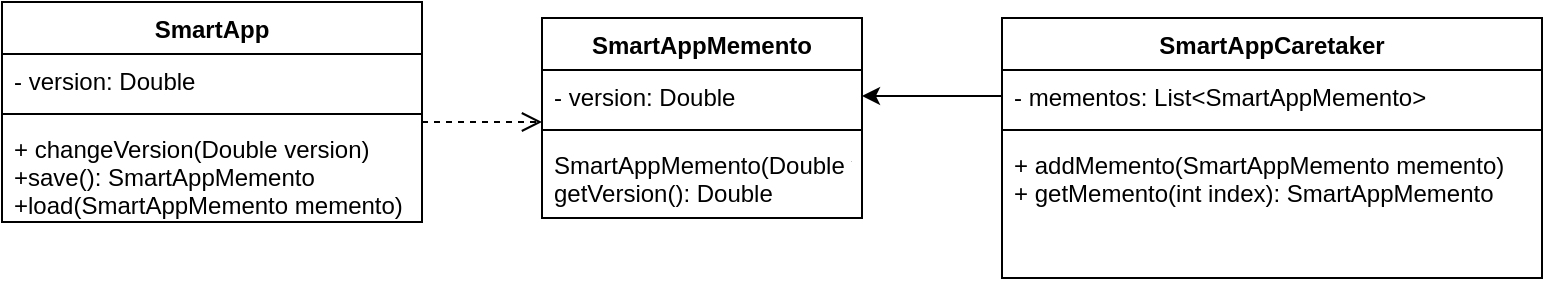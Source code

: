 <mxfile version="16.2.4" type="device"><diagram id="HYg7U7YeQen8tKx1YvNA" name="Page-1"><mxGraphModel dx="437" dy="433" grid="1" gridSize="10" guides="1" tooltips="1" connect="1" arrows="1" fold="1" page="1" pageScale="1" pageWidth="827" pageHeight="1169" math="0" shadow="0"><root><mxCell id="0"/><mxCell id="1" parent="0"/><mxCell id="4YSodVz4LNyeT_gUnihc-6" value="SmartApp" style="swimlane;fontStyle=1;align=center;verticalAlign=top;childLayout=stackLayout;horizontal=1;startSize=26;horizontalStack=0;resizeParent=1;resizeParentMax=0;resizeLast=0;collapsible=1;marginBottom=0;" vertex="1" parent="1"><mxGeometry x="40" y="320" width="210" height="110" as="geometry"/></mxCell><mxCell id="4YSodVz4LNyeT_gUnihc-7" value="- version: Double" style="text;strokeColor=none;fillColor=none;align=left;verticalAlign=top;spacingLeft=4;spacingRight=4;overflow=hidden;rotatable=0;points=[[0,0.5],[1,0.5]];portConstraint=eastwest;" vertex="1" parent="4YSodVz4LNyeT_gUnihc-6"><mxGeometry y="26" width="210" height="26" as="geometry"/></mxCell><mxCell id="4YSodVz4LNyeT_gUnihc-8" value="" style="line;strokeWidth=1;fillColor=none;align=left;verticalAlign=middle;spacingTop=-1;spacingLeft=3;spacingRight=3;rotatable=0;labelPosition=right;points=[];portConstraint=eastwest;" vertex="1" parent="4YSodVz4LNyeT_gUnihc-6"><mxGeometry y="52" width="210" height="8" as="geometry"/></mxCell><mxCell id="4YSodVz4LNyeT_gUnihc-9" value="+ changeVersion(Double version)&#10;+save(): SmartAppMemento&#10;+load(SmartAppMemento memento)" style="text;strokeColor=none;fillColor=none;align=left;verticalAlign=top;spacingLeft=4;spacingRight=4;overflow=hidden;rotatable=0;points=[[0,0.5],[1,0.5]];portConstraint=eastwest;" vertex="1" parent="4YSodVz4LNyeT_gUnihc-6"><mxGeometry y="60" width="210" height="50" as="geometry"/></mxCell><mxCell id="4YSodVz4LNyeT_gUnihc-10" value="SmartAppMemento" style="swimlane;fontStyle=1;align=center;verticalAlign=top;childLayout=stackLayout;horizontal=1;startSize=26;horizontalStack=0;resizeParent=1;resizeParentMax=0;resizeLast=0;collapsible=1;marginBottom=0;" vertex="1" parent="1"><mxGeometry x="310" y="328" width="160" height="100" as="geometry"/></mxCell><mxCell id="4YSodVz4LNyeT_gUnihc-11" value="- version: Double" style="text;strokeColor=none;fillColor=none;align=left;verticalAlign=top;spacingLeft=4;spacingRight=4;overflow=hidden;rotatable=0;points=[[0,0.5],[1,0.5]];portConstraint=eastwest;" vertex="1" parent="4YSodVz4LNyeT_gUnihc-10"><mxGeometry y="26" width="160" height="26" as="geometry"/></mxCell><mxCell id="4YSodVz4LNyeT_gUnihc-12" value="" style="line;strokeWidth=1;fillColor=none;align=left;verticalAlign=middle;spacingTop=-1;spacingLeft=3;spacingRight=3;rotatable=0;labelPosition=right;points=[];portConstraint=eastwest;" vertex="1" parent="4YSodVz4LNyeT_gUnihc-10"><mxGeometry y="52" width="160" height="8" as="geometry"/></mxCell><mxCell id="4YSodVz4LNyeT_gUnihc-13" value="SmartAppMemento(Double version)&#10;getVersion(): Double" style="text;strokeColor=none;fillColor=none;align=left;verticalAlign=top;spacingLeft=4;spacingRight=4;overflow=hidden;rotatable=0;points=[[0,0.5],[1,0.5]];portConstraint=eastwest;" vertex="1" parent="4YSodVz4LNyeT_gUnihc-10"><mxGeometry y="60" width="160" height="40" as="geometry"/></mxCell><mxCell id="4YSodVz4LNyeT_gUnihc-14" value="SmartAppCaretaker" style="swimlane;fontStyle=1;align=center;verticalAlign=top;childLayout=stackLayout;horizontal=1;startSize=26;horizontalStack=0;resizeParent=1;resizeParentMax=0;resizeLast=0;collapsible=1;marginBottom=0;" vertex="1" parent="1"><mxGeometry x="540" y="328" width="270" height="130" as="geometry"/></mxCell><mxCell id="4YSodVz4LNyeT_gUnihc-15" value="- mementos: List&lt;SmartAppMemento&gt;" style="text;strokeColor=none;fillColor=none;align=left;verticalAlign=top;spacingLeft=4;spacingRight=4;overflow=hidden;rotatable=0;points=[[0,0.5],[1,0.5]];portConstraint=eastwest;" vertex="1" parent="4YSodVz4LNyeT_gUnihc-14"><mxGeometry y="26" width="270" height="26" as="geometry"/></mxCell><mxCell id="4YSodVz4LNyeT_gUnihc-16" value="" style="line;strokeWidth=1;fillColor=none;align=left;verticalAlign=middle;spacingTop=-1;spacingLeft=3;spacingRight=3;rotatable=0;labelPosition=right;points=[];portConstraint=eastwest;" vertex="1" parent="4YSodVz4LNyeT_gUnihc-14"><mxGeometry y="52" width="270" height="8" as="geometry"/></mxCell><mxCell id="4YSodVz4LNyeT_gUnihc-17" value="+ addMemento(SmartAppMemento memento)&#10;+ getMemento(int index): SmartAppMemento" style="text;strokeColor=none;fillColor=none;align=left;verticalAlign=top;spacingLeft=4;spacingRight=4;overflow=hidden;rotatable=0;points=[[0,0.5],[1,0.5]];portConstraint=eastwest;" vertex="1" parent="4YSodVz4LNyeT_gUnihc-14"><mxGeometry y="60" width="270" height="70" as="geometry"/></mxCell><mxCell id="4YSodVz4LNyeT_gUnihc-21" value="" style="html=1;verticalAlign=bottom;endArrow=open;dashed=1;endSize=8;rounded=0;" edge="1" parent="1"><mxGeometry relative="1" as="geometry"><mxPoint x="250" y="380" as="sourcePoint"/><mxPoint x="310" y="380" as="targetPoint"/></mxGeometry></mxCell><mxCell id="4YSodVz4LNyeT_gUnihc-24" style="edgeStyle=orthogonalEdgeStyle;rounded=0;orthogonalLoop=1;jettySize=auto;html=1;entryX=1;entryY=0.5;entryDx=0;entryDy=0;" edge="1" parent="1" source="4YSodVz4LNyeT_gUnihc-15" target="4YSodVz4LNyeT_gUnihc-11"><mxGeometry relative="1" as="geometry"/></mxCell></root></mxGraphModel></diagram></mxfile>